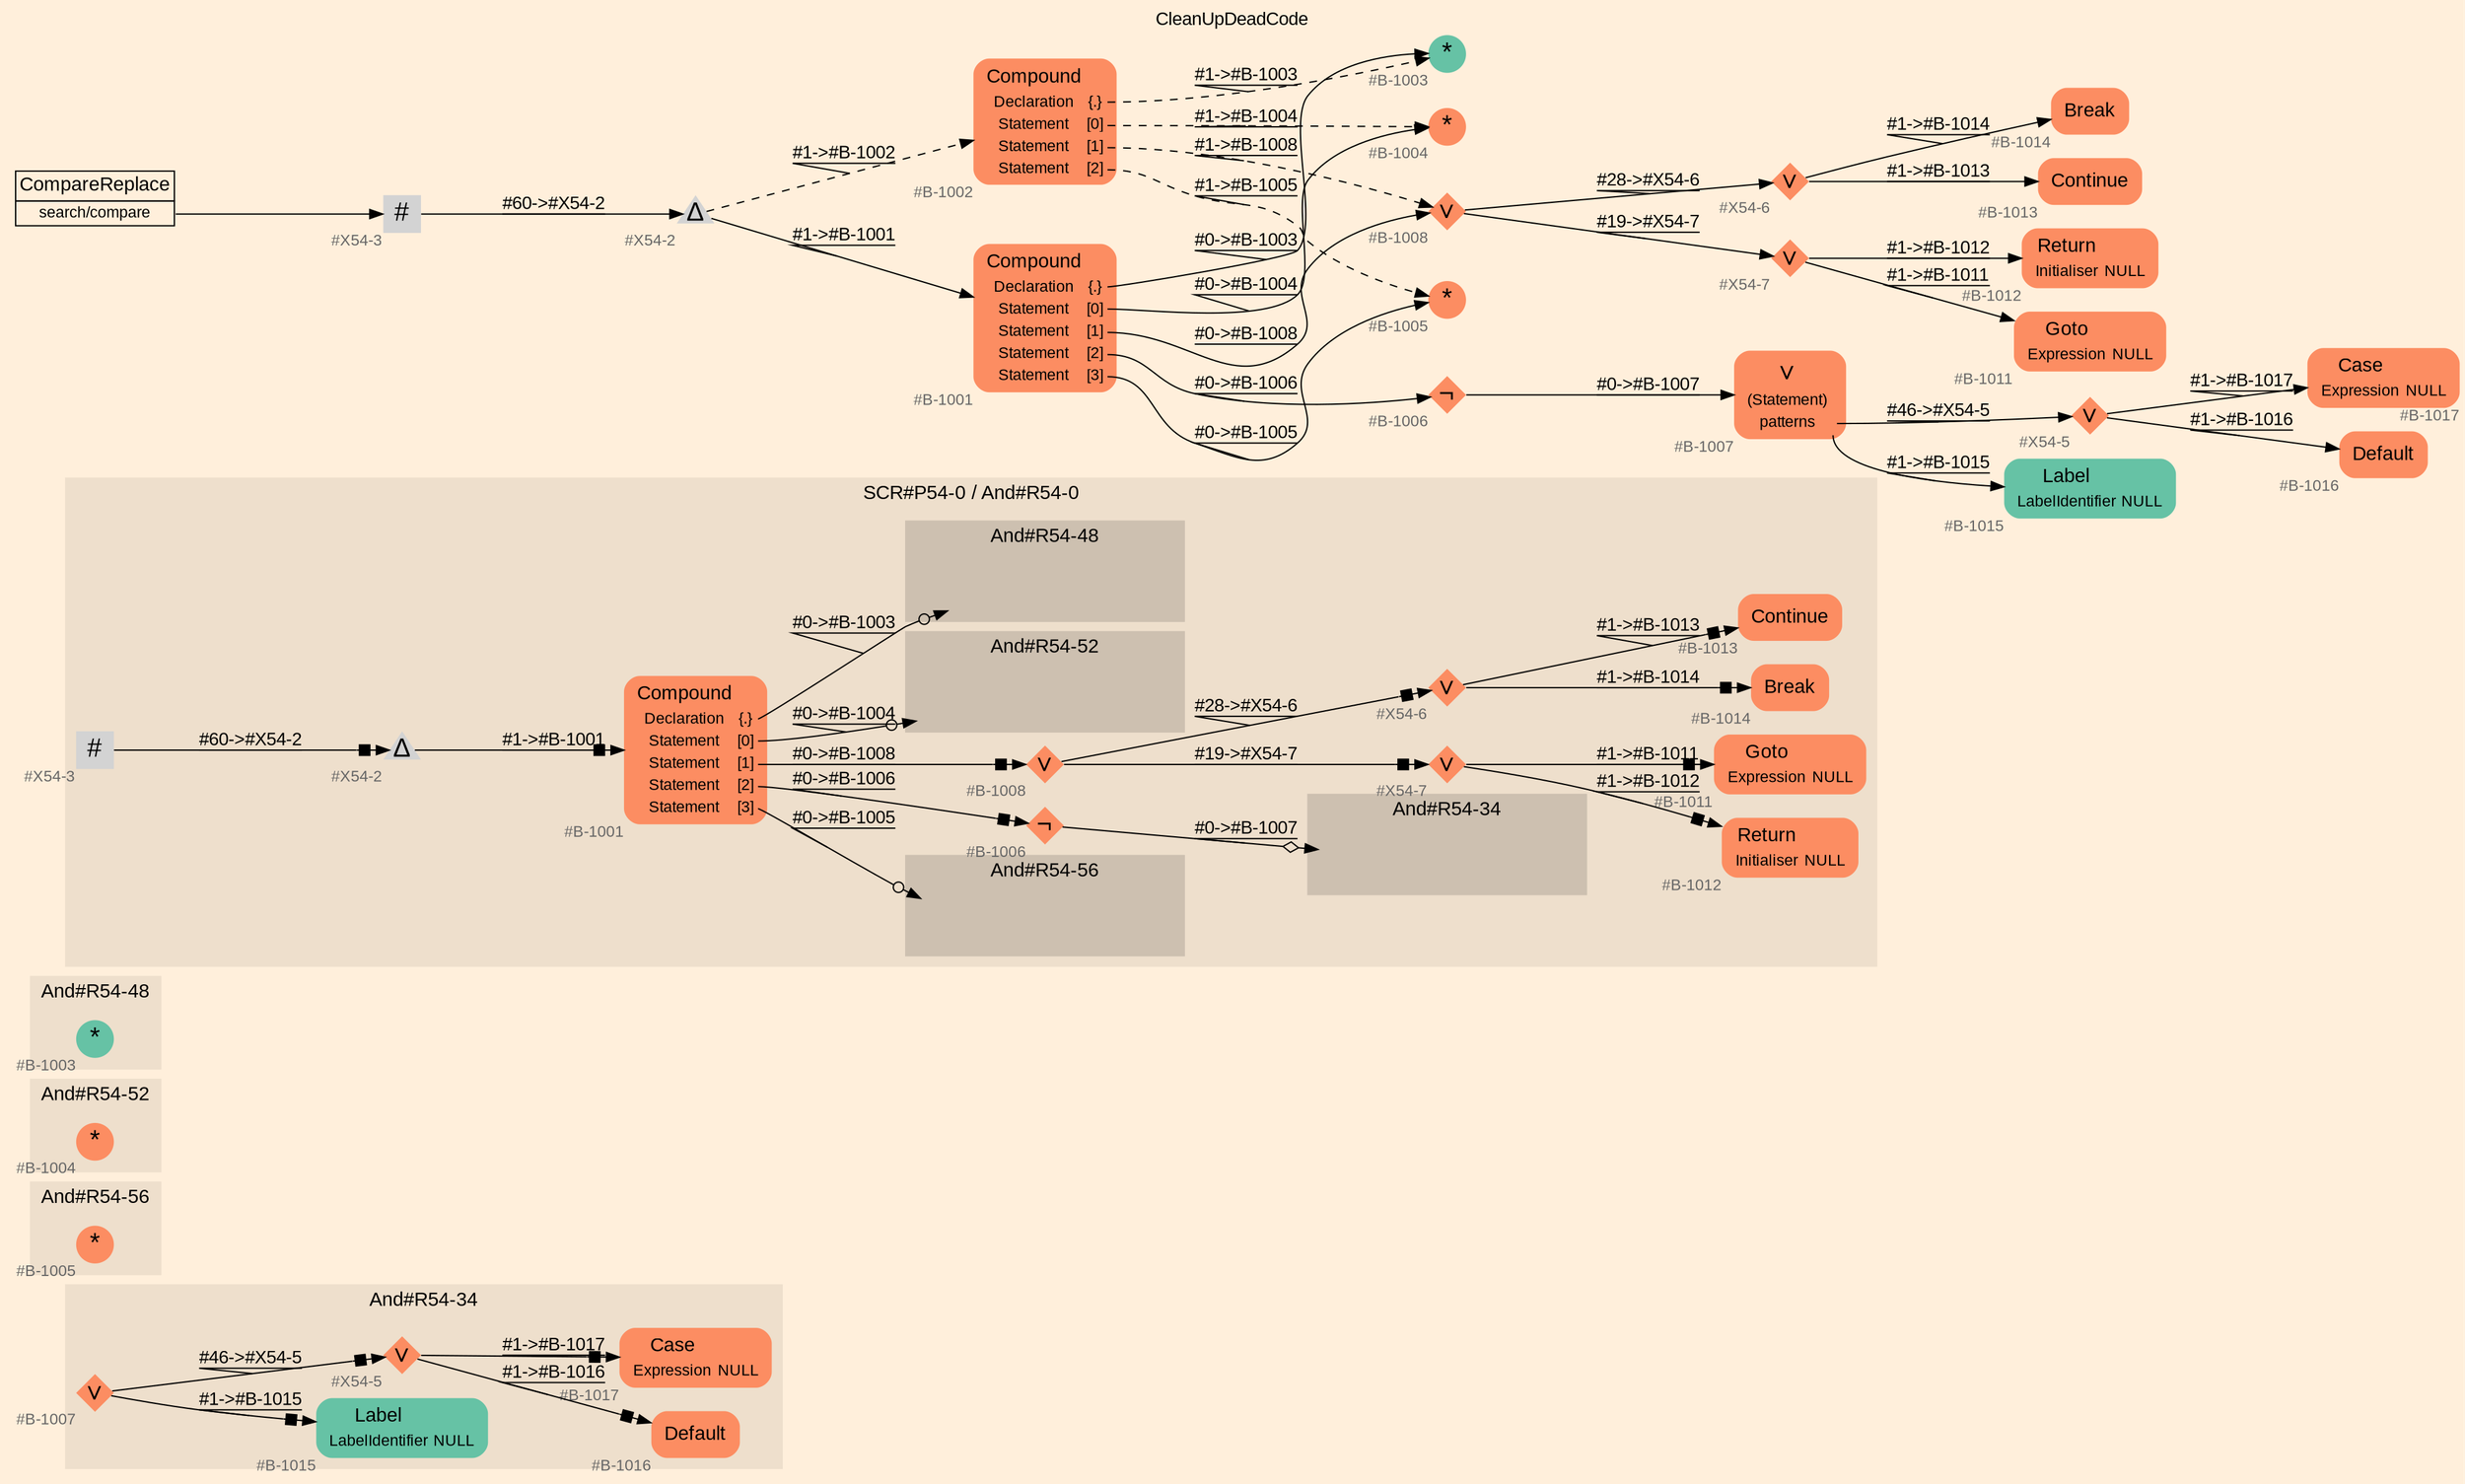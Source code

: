 digraph "CleanUpDeadCode" {
label = "CleanUpDeadCode"
labelloc = t
graph [
    rankdir = "LR"
    ranksep = 0.3
    bgcolor = antiquewhite1
    color = black
    fontcolor = black
    fontname = "Arial"
];
node [
    fontname = "Arial"
];
edge [
    fontname = "Arial"
];

// -------------------- figure And#R54-34 --------------------
// -------- region And#R54-34 ----------
subgraph "clusterAnd#R54-34" {
    label = "And#R54-34"
    style = "filled"
    color = antiquewhite2
    fontsize = "15"
    // -------- block And#R54-34/#B-1007 ----------
    "And#R54-34/#B-1007" [
        fillcolor = "/set28/2"
        xlabel = "#B-1007"
        fontsize = "12"
        fontcolor = grey40
        shape = "diamond"
        label = <<FONT COLOR="black" POINT-SIZE="20">∨</FONT>>
        style = "filled"
        penwidth = 0.0
        fixedsize = true
        width = 0.4
        height = 0.4
    ];
    
    // -------- block And#R54-34/#B-1015 ----------
    "And#R54-34/#B-1015" [
        fillcolor = "/set28/1"
        xlabel = "#B-1015"
        fontsize = "12"
        fontcolor = grey40
        shape = "plaintext"
        label = <<TABLE BORDER="0" CELLBORDER="0" CELLSPACING="0">
         <TR><TD><FONT COLOR="black" POINT-SIZE="15">Label</FONT></TD></TR>
         <TR><TD><FONT COLOR="black" POINT-SIZE="12">LabelIdentifier</FONT></TD><TD PORT="port0"><FONT COLOR="black" POINT-SIZE="12">NULL</FONT></TD></TR>
        </TABLE>>
        style = "rounded,filled"
    ];
    
    // -------- block And#R54-34/#B-1016 ----------
    "And#R54-34/#B-1016" [
        fillcolor = "/set28/2"
        xlabel = "#B-1016"
        fontsize = "12"
        fontcolor = grey40
        shape = "plaintext"
        label = <<TABLE BORDER="0" CELLBORDER="0" CELLSPACING="0">
         <TR><TD><FONT COLOR="black" POINT-SIZE="15">Default</FONT></TD></TR>
        </TABLE>>
        style = "rounded,filled"
    ];
    
    // -------- block And#R54-34/#B-1017 ----------
    "And#R54-34/#B-1017" [
        fillcolor = "/set28/2"
        xlabel = "#B-1017"
        fontsize = "12"
        fontcolor = grey40
        shape = "plaintext"
        label = <<TABLE BORDER="0" CELLBORDER="0" CELLSPACING="0">
         <TR><TD><FONT COLOR="black" POINT-SIZE="15">Case</FONT></TD></TR>
         <TR><TD><FONT COLOR="black" POINT-SIZE="12">Expression</FONT></TD><TD PORT="port0"><FONT COLOR="black" POINT-SIZE="12">NULL</FONT></TD></TR>
        </TABLE>>
        style = "rounded,filled"
    ];
    
    // -------- block And#R54-34/#X54-5 ----------
    "And#R54-34/#X54-5" [
        fillcolor = "/set28/2"
        xlabel = "#X54-5"
        fontsize = "12"
        fontcolor = grey40
        shape = "diamond"
        label = <<FONT COLOR="black" POINT-SIZE="20">∨</FONT>>
        style = "filled"
        penwidth = 0.0
        fixedsize = true
        width = 0.4
        height = 0.4
    ];
    
}

"And#R54-34/#B-1007" -> "And#R54-34/#X54-5" [
    arrowhead="normalnonebox"
    label = "#46-&gt;#X54-5"
    decorate = true
    color = black
    fontcolor = black
];

"And#R54-34/#B-1007" -> "And#R54-34/#B-1015" [
    arrowhead="normalnonebox"
    label = "#1-&gt;#B-1015"
    decorate = true
    color = black
    fontcolor = black
];

"And#R54-34/#X54-5" -> "And#R54-34/#B-1017" [
    arrowhead="normalnonebox"
    label = "#1-&gt;#B-1017"
    decorate = true
    color = black
    fontcolor = black
];

"And#R54-34/#X54-5" -> "And#R54-34/#B-1016" [
    arrowhead="normalnonebox"
    label = "#1-&gt;#B-1016"
    decorate = true
    color = black
    fontcolor = black
];


// -------------------- figure And#R54-56 --------------------
// -------- region And#R54-56 ----------
subgraph "clusterAnd#R54-56" {
    label = "And#R54-56"
    style = "filled"
    color = antiquewhite2
    fontsize = "15"
    // -------- block And#R54-56/#B-1005 ----------
    "And#R54-56/#B-1005" [
        fillcolor = "/set28/2"
        xlabel = "#B-1005"
        fontsize = "12"
        fontcolor = grey40
        shape = "circle"
        label = <<FONT COLOR="black" POINT-SIZE="20">*</FONT>>
        style = "filled"
        penwidth = 0.0
        fixedsize = true
        width = 0.4
        height = 0.4
    ];
    
}


// -------------------- figure And#R54-52 --------------------
// -------- region And#R54-52 ----------
subgraph "clusterAnd#R54-52" {
    label = "And#R54-52"
    style = "filled"
    color = antiquewhite2
    fontsize = "15"
    // -------- block And#R54-52/#B-1004 ----------
    "And#R54-52/#B-1004" [
        fillcolor = "/set28/2"
        xlabel = "#B-1004"
        fontsize = "12"
        fontcolor = grey40
        shape = "circle"
        label = <<FONT COLOR="black" POINT-SIZE="20">*</FONT>>
        style = "filled"
        penwidth = 0.0
        fixedsize = true
        width = 0.4
        height = 0.4
    ];
    
}


// -------------------- figure And#R54-48 --------------------
// -------- region And#R54-48 ----------
subgraph "clusterAnd#R54-48" {
    label = "And#R54-48"
    style = "filled"
    color = antiquewhite2
    fontsize = "15"
    // -------- block And#R54-48/#B-1003 ----------
    "And#R54-48/#B-1003" [
        fillcolor = "/set28/1"
        xlabel = "#B-1003"
        fontsize = "12"
        fontcolor = grey40
        shape = "circle"
        label = <<FONT COLOR="black" POINT-SIZE="20">*</FONT>>
        style = "filled"
        penwidth = 0.0
        fixedsize = true
        width = 0.4
        height = 0.4
    ];
    
}


// -------------------- figure And#R54-0 --------------------
// -------- region And#R54-0 ----------
subgraph "clusterAnd#R54-0" {
    label = "SCR#P54-0 / And#R54-0"
    style = "filled"
    color = antiquewhite2
    fontsize = "15"
    // -------- block And#R54-0/#B-1001 ----------
    "And#R54-0/#B-1001" [
        fillcolor = "/set28/2"
        xlabel = "#B-1001"
        fontsize = "12"
        fontcolor = grey40
        shape = "plaintext"
        label = <<TABLE BORDER="0" CELLBORDER="0" CELLSPACING="0">
         <TR><TD><FONT COLOR="black" POINT-SIZE="15">Compound</FONT></TD></TR>
         <TR><TD><FONT COLOR="black" POINT-SIZE="12">Declaration</FONT></TD><TD PORT="port0"><FONT COLOR="black" POINT-SIZE="12">{.}</FONT></TD></TR>
         <TR><TD><FONT COLOR="black" POINT-SIZE="12">Statement</FONT></TD><TD PORT="port1"><FONT COLOR="black" POINT-SIZE="12">[0]</FONT></TD></TR>
         <TR><TD><FONT COLOR="black" POINT-SIZE="12">Statement</FONT></TD><TD PORT="port2"><FONT COLOR="black" POINT-SIZE="12">[1]</FONT></TD></TR>
         <TR><TD><FONT COLOR="black" POINT-SIZE="12">Statement</FONT></TD><TD PORT="port3"><FONT COLOR="black" POINT-SIZE="12">[2]</FONT></TD></TR>
         <TR><TD><FONT COLOR="black" POINT-SIZE="12">Statement</FONT></TD><TD PORT="port4"><FONT COLOR="black" POINT-SIZE="12">[3]</FONT></TD></TR>
        </TABLE>>
        style = "rounded,filled"
    ];
    
    // -------- block And#R54-0/#B-1006 ----------
    "And#R54-0/#B-1006" [
        fillcolor = "/set28/2"
        xlabel = "#B-1006"
        fontsize = "12"
        fontcolor = grey40
        shape = "diamond"
        label = <<FONT COLOR="black" POINT-SIZE="20">¬</FONT>>
        style = "filled"
        penwidth = 0.0
        fixedsize = true
        width = 0.4
        height = 0.4
    ];
    
    // -------- block And#R54-0/#B-1008 ----------
    "And#R54-0/#B-1008" [
        fillcolor = "/set28/2"
        xlabel = "#B-1008"
        fontsize = "12"
        fontcolor = grey40
        shape = "diamond"
        label = <<FONT COLOR="black" POINT-SIZE="20">∨</FONT>>
        style = "filled"
        penwidth = 0.0
        fixedsize = true
        width = 0.4
        height = 0.4
    ];
    
    // -------- block And#R54-0/#B-1011 ----------
    "And#R54-0/#B-1011" [
        fillcolor = "/set28/2"
        xlabel = "#B-1011"
        fontsize = "12"
        fontcolor = grey40
        shape = "plaintext"
        label = <<TABLE BORDER="0" CELLBORDER="0" CELLSPACING="0">
         <TR><TD><FONT COLOR="black" POINT-SIZE="15">Goto</FONT></TD></TR>
         <TR><TD><FONT COLOR="black" POINT-SIZE="12">Expression</FONT></TD><TD PORT="port0"><FONT COLOR="black" POINT-SIZE="12">NULL</FONT></TD></TR>
        </TABLE>>
        style = "rounded,filled"
    ];
    
    // -------- block And#R54-0/#B-1012 ----------
    "And#R54-0/#B-1012" [
        fillcolor = "/set28/2"
        xlabel = "#B-1012"
        fontsize = "12"
        fontcolor = grey40
        shape = "plaintext"
        label = <<TABLE BORDER="0" CELLBORDER="0" CELLSPACING="0">
         <TR><TD><FONT COLOR="black" POINT-SIZE="15">Return</FONT></TD></TR>
         <TR><TD><FONT COLOR="black" POINT-SIZE="12">Initialiser</FONT></TD><TD PORT="port0"><FONT COLOR="black" POINT-SIZE="12">NULL</FONT></TD></TR>
        </TABLE>>
        style = "rounded,filled"
    ];
    
    // -------- block And#R54-0/#B-1013 ----------
    "And#R54-0/#B-1013" [
        fillcolor = "/set28/2"
        xlabel = "#B-1013"
        fontsize = "12"
        fontcolor = grey40
        shape = "plaintext"
        label = <<TABLE BORDER="0" CELLBORDER="0" CELLSPACING="0">
         <TR><TD><FONT COLOR="black" POINT-SIZE="15">Continue</FONT></TD></TR>
        </TABLE>>
        style = "rounded,filled"
    ];
    
    // -------- block And#R54-0/#B-1014 ----------
    "And#R54-0/#B-1014" [
        fillcolor = "/set28/2"
        xlabel = "#B-1014"
        fontsize = "12"
        fontcolor = grey40
        shape = "plaintext"
        label = <<TABLE BORDER="0" CELLBORDER="0" CELLSPACING="0">
         <TR><TD><FONT COLOR="black" POINT-SIZE="15">Break</FONT></TD></TR>
        </TABLE>>
        style = "rounded,filled"
    ];
    
    // -------- block And#R54-0/#X54-2 ----------
    "And#R54-0/#X54-2" [
        xlabel = "#X54-2"
        fontsize = "12"
        fontcolor = grey40
        shape = "triangle"
        label = <<FONT COLOR="black" POINT-SIZE="20">Δ</FONT>>
        style = "filled"
        penwidth = 0.0
        fixedsize = true
        width = 0.4
        height = 0.4
    ];
    
    // -------- block And#R54-0/#X54-3 ----------
    "And#R54-0/#X54-3" [
        xlabel = "#X54-3"
        fontsize = "12"
        fontcolor = grey40
        shape = "square"
        label = <<FONT COLOR="black" POINT-SIZE="20">#</FONT>>
        style = "filled"
        penwidth = 0.0
        fixedsize = true
        width = 0.4
        height = 0.4
    ];
    
    // -------- block And#R54-0/#X54-6 ----------
    "And#R54-0/#X54-6" [
        fillcolor = "/set28/2"
        xlabel = "#X54-6"
        fontsize = "12"
        fontcolor = grey40
        shape = "diamond"
        label = <<FONT COLOR="black" POINT-SIZE="20">∨</FONT>>
        style = "filled"
        penwidth = 0.0
        fixedsize = true
        width = 0.4
        height = 0.4
    ];
    
    // -------- block And#R54-0/#X54-7 ----------
    "And#R54-0/#X54-7" [
        fillcolor = "/set28/2"
        xlabel = "#X54-7"
        fontsize = "12"
        fontcolor = grey40
        shape = "diamond"
        label = <<FONT COLOR="black" POINT-SIZE="20">∨</FONT>>
        style = "filled"
        penwidth = 0.0
        fixedsize = true
        width = 0.4
        height = 0.4
    ];
    
    // -------- region And#R54-0/And#R54-48 ----------
    subgraph "clusterAnd#R54-0/And#R54-48" {
        label = "And#R54-48"
        style = "filled"
        color = antiquewhite3
        fontsize = "15"
        // -------- block And#R54-0/And#R54-48/#B-1003 ----------
        "And#R54-0/And#R54-48/#B-1003" [
            fillcolor = "/set28/1"
            xlabel = "#B-1003"
            fontsize = "12"
            fontcolor = grey40
            shape = "none"
            style = "invisible"
        ];
        
    }
    
    // -------- region And#R54-0/And#R54-52 ----------
    subgraph "clusterAnd#R54-0/And#R54-52" {
        label = "And#R54-52"
        style = "filled"
        color = antiquewhite3
        fontsize = "15"
        // -------- block And#R54-0/And#R54-52/#B-1004 ----------
        "And#R54-0/And#R54-52/#B-1004" [
            fillcolor = "/set28/2"
            xlabel = "#B-1004"
            fontsize = "12"
            fontcolor = grey40
            shape = "none"
            style = "invisible"
        ];
        
    }
    
    // -------- region And#R54-0/And#R54-56 ----------
    subgraph "clusterAnd#R54-0/And#R54-56" {
        label = "And#R54-56"
        style = "filled"
        color = antiquewhite3
        fontsize = "15"
        // -------- block And#R54-0/And#R54-56/#B-1005 ----------
        "And#R54-0/And#R54-56/#B-1005" [
            fillcolor = "/set28/2"
            xlabel = "#B-1005"
            fontsize = "12"
            fontcolor = grey40
            shape = "none"
            style = "invisible"
        ];
        
    }
    
    // -------- region And#R54-0/And#R54-34 ----------
    subgraph "clusterAnd#R54-0/And#R54-34" {
        label = "And#R54-34"
        style = "filled"
        color = antiquewhite3
        fontsize = "15"
        // -------- block And#R54-0/And#R54-34/#B-1007 ----------
        "And#R54-0/And#R54-34/#B-1007" [
            fillcolor = "/set28/2"
            xlabel = "#B-1007"
            fontsize = "12"
            fontcolor = grey40
            shape = "none"
            style = "invisible"
        ];
        
    }
    
}

"And#R54-0/#B-1001":port0 -> "And#R54-0/And#R54-48/#B-1003" [
    arrowhead="normalnoneodot"
    label = "#0-&gt;#B-1003"
    decorate = true
    color = black
    fontcolor = black
];

"And#R54-0/#B-1001":port1 -> "And#R54-0/And#R54-52/#B-1004" [
    arrowhead="normalnoneodot"
    label = "#0-&gt;#B-1004"
    decorate = true
    color = black
    fontcolor = black
];

"And#R54-0/#B-1001":port2 -> "And#R54-0/#B-1008" [
    arrowhead="normalnonebox"
    label = "#0-&gt;#B-1008"
    decorate = true
    color = black
    fontcolor = black
];

"And#R54-0/#B-1001":port3 -> "And#R54-0/#B-1006" [
    arrowhead="normalnonebox"
    label = "#0-&gt;#B-1006"
    decorate = true
    color = black
    fontcolor = black
];

"And#R54-0/#B-1001":port4 -> "And#R54-0/And#R54-56/#B-1005" [
    arrowhead="normalnoneodot"
    label = "#0-&gt;#B-1005"
    decorate = true
    color = black
    fontcolor = black
];

"And#R54-0/#B-1006" -> "And#R54-0/And#R54-34/#B-1007" [
    arrowhead="normalnoneodiamond"
    label = "#0-&gt;#B-1007"
    decorate = true
    color = black
    fontcolor = black
];

"And#R54-0/#B-1008" -> "And#R54-0/#X54-6" [
    arrowhead="normalnonebox"
    label = "#28-&gt;#X54-6"
    decorate = true
    color = black
    fontcolor = black
];

"And#R54-0/#B-1008" -> "And#R54-0/#X54-7" [
    arrowhead="normalnonebox"
    label = "#19-&gt;#X54-7"
    decorate = true
    color = black
    fontcolor = black
];

"And#R54-0/#X54-2" -> "And#R54-0/#B-1001" [
    arrowhead="normalnonebox"
    label = "#1-&gt;#B-1001"
    decorate = true
    color = black
    fontcolor = black
];

"And#R54-0/#X54-3" -> "And#R54-0/#X54-2" [
    arrowhead="normalnonebox"
    label = "#60-&gt;#X54-2"
    decorate = true
    color = black
    fontcolor = black
];

"And#R54-0/#X54-6" -> "And#R54-0/#B-1014" [
    arrowhead="normalnonebox"
    label = "#1-&gt;#B-1014"
    decorate = true
    color = black
    fontcolor = black
];

"And#R54-0/#X54-6" -> "And#R54-0/#B-1013" [
    arrowhead="normalnonebox"
    label = "#1-&gt;#B-1013"
    decorate = true
    color = black
    fontcolor = black
];

"And#R54-0/#X54-7" -> "And#R54-0/#B-1012" [
    arrowhead="normalnonebox"
    label = "#1-&gt;#B-1012"
    decorate = true
    color = black
    fontcolor = black
];

"And#R54-0/#X54-7" -> "And#R54-0/#B-1011" [
    arrowhead="normalnonebox"
    label = "#1-&gt;#B-1011"
    decorate = true
    color = black
    fontcolor = black
];


// -------------------- transformation figure --------------------
// -------- block CR#X54-4 ----------
"CR#X54-4" [
    fillcolor = antiquewhite1
    fontsize = "12"
    fontcolor = grey40
    shape = "plaintext"
    label = <<TABLE BORDER="0" CELLBORDER="1" CELLSPACING="0">
     <TR><TD><FONT COLOR="black" POINT-SIZE="15">CompareReplace</FONT></TD></TR>
     <TR><TD PORT="port0"><FONT COLOR="black" POINT-SIZE="12">search/compare</FONT></TD></TR>
    </TABLE>>
    style = "filled"
    color = black
];

// -------- block #X54-3 ----------
"#X54-3" [
    xlabel = "#X54-3"
    fontsize = "12"
    fontcolor = grey40
    shape = "square"
    label = <<FONT COLOR="black" POINT-SIZE="20">#</FONT>>
    style = "filled"
    penwidth = 0.0
    fixedsize = true
    width = 0.4
    height = 0.4
];

// -------- block #X54-2 ----------
"#X54-2" [
    xlabel = "#X54-2"
    fontsize = "12"
    fontcolor = grey40
    shape = "triangle"
    label = <<FONT COLOR="black" POINT-SIZE="20">Δ</FONT>>
    style = "filled"
    penwidth = 0.0
    fixedsize = true
    width = 0.4
    height = 0.4
];

// -------- block #B-1001 ----------
"#B-1001" [
    fillcolor = "/set28/2"
    xlabel = "#B-1001"
    fontsize = "12"
    fontcolor = grey40
    shape = "plaintext"
    label = <<TABLE BORDER="0" CELLBORDER="0" CELLSPACING="0">
     <TR><TD><FONT COLOR="black" POINT-SIZE="15">Compound</FONT></TD></TR>
     <TR><TD><FONT COLOR="black" POINT-SIZE="12">Declaration</FONT></TD><TD PORT="port0"><FONT COLOR="black" POINT-SIZE="12">{.}</FONT></TD></TR>
     <TR><TD><FONT COLOR="black" POINT-SIZE="12">Statement</FONT></TD><TD PORT="port1"><FONT COLOR="black" POINT-SIZE="12">[0]</FONT></TD></TR>
     <TR><TD><FONT COLOR="black" POINT-SIZE="12">Statement</FONT></TD><TD PORT="port2"><FONT COLOR="black" POINT-SIZE="12">[1]</FONT></TD></TR>
     <TR><TD><FONT COLOR="black" POINT-SIZE="12">Statement</FONT></TD><TD PORT="port3"><FONT COLOR="black" POINT-SIZE="12">[2]</FONT></TD></TR>
     <TR><TD><FONT COLOR="black" POINT-SIZE="12">Statement</FONT></TD><TD PORT="port4"><FONT COLOR="black" POINT-SIZE="12">[3]</FONT></TD></TR>
    </TABLE>>
    style = "rounded,filled"
];

// -------- block #B-1003 ----------
"#B-1003" [
    fillcolor = "/set28/1"
    xlabel = "#B-1003"
    fontsize = "12"
    fontcolor = grey40
    shape = "circle"
    label = <<FONT COLOR="black" POINT-SIZE="20">*</FONT>>
    style = "filled"
    penwidth = 0.0
    fixedsize = true
    width = 0.4
    height = 0.4
];

// -------- block #B-1004 ----------
"#B-1004" [
    fillcolor = "/set28/2"
    xlabel = "#B-1004"
    fontsize = "12"
    fontcolor = grey40
    shape = "circle"
    label = <<FONT COLOR="black" POINT-SIZE="20">*</FONT>>
    style = "filled"
    penwidth = 0.0
    fixedsize = true
    width = 0.4
    height = 0.4
];

// -------- block #B-1008 ----------
"#B-1008" [
    fillcolor = "/set28/2"
    xlabel = "#B-1008"
    fontsize = "12"
    fontcolor = grey40
    shape = "diamond"
    label = <<FONT COLOR="black" POINT-SIZE="20">∨</FONT>>
    style = "filled"
    penwidth = 0.0
    fixedsize = true
    width = 0.4
    height = 0.4
];

// -------- block #X54-6 ----------
"#X54-6" [
    fillcolor = "/set28/2"
    xlabel = "#X54-6"
    fontsize = "12"
    fontcolor = grey40
    shape = "diamond"
    label = <<FONT COLOR="black" POINT-SIZE="20">∨</FONT>>
    style = "filled"
    penwidth = 0.0
    fixedsize = true
    width = 0.4
    height = 0.4
];

// -------- block #B-1014 ----------
"#B-1014" [
    fillcolor = "/set28/2"
    xlabel = "#B-1014"
    fontsize = "12"
    fontcolor = grey40
    shape = "plaintext"
    label = <<TABLE BORDER="0" CELLBORDER="0" CELLSPACING="0">
     <TR><TD><FONT COLOR="black" POINT-SIZE="15">Break</FONT></TD></TR>
    </TABLE>>
    style = "rounded,filled"
];

// -------- block #B-1013 ----------
"#B-1013" [
    fillcolor = "/set28/2"
    xlabel = "#B-1013"
    fontsize = "12"
    fontcolor = grey40
    shape = "plaintext"
    label = <<TABLE BORDER="0" CELLBORDER="0" CELLSPACING="0">
     <TR><TD><FONT COLOR="black" POINT-SIZE="15">Continue</FONT></TD></TR>
    </TABLE>>
    style = "rounded,filled"
];

// -------- block #X54-7 ----------
"#X54-7" [
    fillcolor = "/set28/2"
    xlabel = "#X54-7"
    fontsize = "12"
    fontcolor = grey40
    shape = "diamond"
    label = <<FONT COLOR="black" POINT-SIZE="20">∨</FONT>>
    style = "filled"
    penwidth = 0.0
    fixedsize = true
    width = 0.4
    height = 0.4
];

// -------- block #B-1012 ----------
"#B-1012" [
    fillcolor = "/set28/2"
    xlabel = "#B-1012"
    fontsize = "12"
    fontcolor = grey40
    shape = "plaintext"
    label = <<TABLE BORDER="0" CELLBORDER="0" CELLSPACING="0">
     <TR><TD><FONT COLOR="black" POINT-SIZE="15">Return</FONT></TD></TR>
     <TR><TD><FONT COLOR="black" POINT-SIZE="12">Initialiser</FONT></TD><TD PORT="port0"><FONT COLOR="black" POINT-SIZE="12">NULL</FONT></TD></TR>
    </TABLE>>
    style = "rounded,filled"
];

// -------- block #B-1011 ----------
"#B-1011" [
    fillcolor = "/set28/2"
    xlabel = "#B-1011"
    fontsize = "12"
    fontcolor = grey40
    shape = "plaintext"
    label = <<TABLE BORDER="0" CELLBORDER="0" CELLSPACING="0">
     <TR><TD><FONT COLOR="black" POINT-SIZE="15">Goto</FONT></TD></TR>
     <TR><TD><FONT COLOR="black" POINT-SIZE="12">Expression</FONT></TD><TD PORT="port0"><FONT COLOR="black" POINT-SIZE="12">NULL</FONT></TD></TR>
    </TABLE>>
    style = "rounded,filled"
];

// -------- block #B-1006 ----------
"#B-1006" [
    fillcolor = "/set28/2"
    xlabel = "#B-1006"
    fontsize = "12"
    fontcolor = grey40
    shape = "diamond"
    label = <<FONT COLOR="black" POINT-SIZE="20">¬</FONT>>
    style = "filled"
    penwidth = 0.0
    fixedsize = true
    width = 0.4
    height = 0.4
];

// -------- block #B-1007 ----------
"#B-1007" [
    fillcolor = "/set28/2"
    xlabel = "#B-1007"
    fontsize = "12"
    fontcolor = grey40
    shape = "plaintext"
    label = <<TABLE BORDER="0" CELLBORDER="0" CELLSPACING="0">
     <TR><TD><FONT COLOR="black" POINT-SIZE="20">∨</FONT></TD></TR>
     <TR><TD><FONT COLOR="black" POINT-SIZE="12">(Statement)</FONT></TD><TD PORT="port0"></TD></TR>
     <TR><TD><FONT COLOR="black" POINT-SIZE="12">patterns</FONT></TD><TD PORT="port1"></TD></TR>
    </TABLE>>
    style = "rounded,filled"
];

// -------- block #X54-5 ----------
"#X54-5" [
    fillcolor = "/set28/2"
    xlabel = "#X54-5"
    fontsize = "12"
    fontcolor = grey40
    shape = "diamond"
    label = <<FONT COLOR="black" POINT-SIZE="20">∨</FONT>>
    style = "filled"
    penwidth = 0.0
    fixedsize = true
    width = 0.4
    height = 0.4
];

// -------- block #B-1017 ----------
"#B-1017" [
    fillcolor = "/set28/2"
    xlabel = "#B-1017"
    fontsize = "12"
    fontcolor = grey40
    shape = "plaintext"
    label = <<TABLE BORDER="0" CELLBORDER="0" CELLSPACING="0">
     <TR><TD><FONT COLOR="black" POINT-SIZE="15">Case</FONT></TD></TR>
     <TR><TD><FONT COLOR="black" POINT-SIZE="12">Expression</FONT></TD><TD PORT="port0"><FONT COLOR="black" POINT-SIZE="12">NULL</FONT></TD></TR>
    </TABLE>>
    style = "rounded,filled"
];

// -------- block #B-1016 ----------
"#B-1016" [
    fillcolor = "/set28/2"
    xlabel = "#B-1016"
    fontsize = "12"
    fontcolor = grey40
    shape = "plaintext"
    label = <<TABLE BORDER="0" CELLBORDER="0" CELLSPACING="0">
     <TR><TD><FONT COLOR="black" POINT-SIZE="15">Default</FONT></TD></TR>
    </TABLE>>
    style = "rounded,filled"
];

// -------- block #B-1015 ----------
"#B-1015" [
    fillcolor = "/set28/1"
    xlabel = "#B-1015"
    fontsize = "12"
    fontcolor = grey40
    shape = "plaintext"
    label = <<TABLE BORDER="0" CELLBORDER="0" CELLSPACING="0">
     <TR><TD><FONT COLOR="black" POINT-SIZE="15">Label</FONT></TD></TR>
     <TR><TD><FONT COLOR="black" POINT-SIZE="12">LabelIdentifier</FONT></TD><TD PORT="port0"><FONT COLOR="black" POINT-SIZE="12">NULL</FONT></TD></TR>
    </TABLE>>
    style = "rounded,filled"
];

// -------- block #B-1005 ----------
"#B-1005" [
    fillcolor = "/set28/2"
    xlabel = "#B-1005"
    fontsize = "12"
    fontcolor = grey40
    shape = "circle"
    label = <<FONT COLOR="black" POINT-SIZE="20">*</FONT>>
    style = "filled"
    penwidth = 0.0
    fixedsize = true
    width = 0.4
    height = 0.4
];

// -------- block #B-1002 ----------
"#B-1002" [
    fillcolor = "/set28/2"
    xlabel = "#B-1002"
    fontsize = "12"
    fontcolor = grey40
    shape = "plaintext"
    label = <<TABLE BORDER="0" CELLBORDER="0" CELLSPACING="0">
     <TR><TD><FONT COLOR="black" POINT-SIZE="15">Compound</FONT></TD></TR>
     <TR><TD><FONT COLOR="black" POINT-SIZE="12">Declaration</FONT></TD><TD PORT="port0"><FONT COLOR="black" POINT-SIZE="12">{.}</FONT></TD></TR>
     <TR><TD><FONT COLOR="black" POINT-SIZE="12">Statement</FONT></TD><TD PORT="port1"><FONT COLOR="black" POINT-SIZE="12">[0]</FONT></TD></TR>
     <TR><TD><FONT COLOR="black" POINT-SIZE="12">Statement</FONT></TD><TD PORT="port2"><FONT COLOR="black" POINT-SIZE="12">[1]</FONT></TD></TR>
     <TR><TD><FONT COLOR="black" POINT-SIZE="12">Statement</FONT></TD><TD PORT="port3"><FONT COLOR="black" POINT-SIZE="12">[2]</FONT></TD></TR>
    </TABLE>>
    style = "rounded,filled"
];

"CR#X54-4":port0 -> "#X54-3" [
    label = ""
    decorate = true
    color = black
    fontcolor = black
];

"#X54-3" -> "#X54-2" [
    label = "#60-&gt;#X54-2"
    decorate = true
    color = black
    fontcolor = black
];

"#X54-2" -> "#B-1001" [
    label = "#1-&gt;#B-1001"
    decorate = true
    color = black
    fontcolor = black
];

"#X54-2" -> "#B-1002" [
    style="dashed"
    label = "#1-&gt;#B-1002"
    decorate = true
    color = black
    fontcolor = black
];

"#B-1001":port0 -> "#B-1003" [
    label = "#0-&gt;#B-1003"
    decorate = true
    color = black
    fontcolor = black
];

"#B-1001":port1 -> "#B-1004" [
    label = "#0-&gt;#B-1004"
    decorate = true
    color = black
    fontcolor = black
];

"#B-1001":port2 -> "#B-1008" [
    label = "#0-&gt;#B-1008"
    decorate = true
    color = black
    fontcolor = black
];

"#B-1001":port3 -> "#B-1006" [
    label = "#0-&gt;#B-1006"
    decorate = true
    color = black
    fontcolor = black
];

"#B-1001":port4 -> "#B-1005" [
    label = "#0-&gt;#B-1005"
    decorate = true
    color = black
    fontcolor = black
];

"#B-1008" -> "#X54-6" [
    label = "#28-&gt;#X54-6"
    decorate = true
    color = black
    fontcolor = black
];

"#B-1008" -> "#X54-7" [
    label = "#19-&gt;#X54-7"
    decorate = true
    color = black
    fontcolor = black
];

"#X54-6" -> "#B-1014" [
    label = "#1-&gt;#B-1014"
    decorate = true
    color = black
    fontcolor = black
];

"#X54-6" -> "#B-1013" [
    label = "#1-&gt;#B-1013"
    decorate = true
    color = black
    fontcolor = black
];

"#X54-7" -> "#B-1012" [
    label = "#1-&gt;#B-1012"
    decorate = true
    color = black
    fontcolor = black
];

"#X54-7" -> "#B-1011" [
    label = "#1-&gt;#B-1011"
    decorate = true
    color = black
    fontcolor = black
];

"#B-1006" -> "#B-1007" [
    label = "#0-&gt;#B-1007"
    decorate = true
    color = black
    fontcolor = black
];

"#B-1007":port1 -> "#X54-5" [
    label = "#46-&gt;#X54-5"
    decorate = true
    color = black
    fontcolor = black
];

"#B-1007":port1 -> "#B-1015" [
    label = "#1-&gt;#B-1015"
    decorate = true
    color = black
    fontcolor = black
];

"#X54-5" -> "#B-1017" [
    label = "#1-&gt;#B-1017"
    decorate = true
    color = black
    fontcolor = black
];

"#X54-5" -> "#B-1016" [
    label = "#1-&gt;#B-1016"
    decorate = true
    color = black
    fontcolor = black
];

"#B-1002":port0 -> "#B-1003" [
    style="dashed"
    label = "#1-&gt;#B-1003"
    decorate = true
    color = black
    fontcolor = black
];

"#B-1002":port1 -> "#B-1004" [
    style="dashed"
    label = "#1-&gt;#B-1004"
    decorate = true
    color = black
    fontcolor = black
];

"#B-1002":port2 -> "#B-1008" [
    style="dashed"
    label = "#1-&gt;#B-1008"
    decorate = true
    color = black
    fontcolor = black
];

"#B-1002":port3 -> "#B-1005" [
    style="dashed"
    label = "#1-&gt;#B-1005"
    decorate = true
    color = black
    fontcolor = black
];


}
